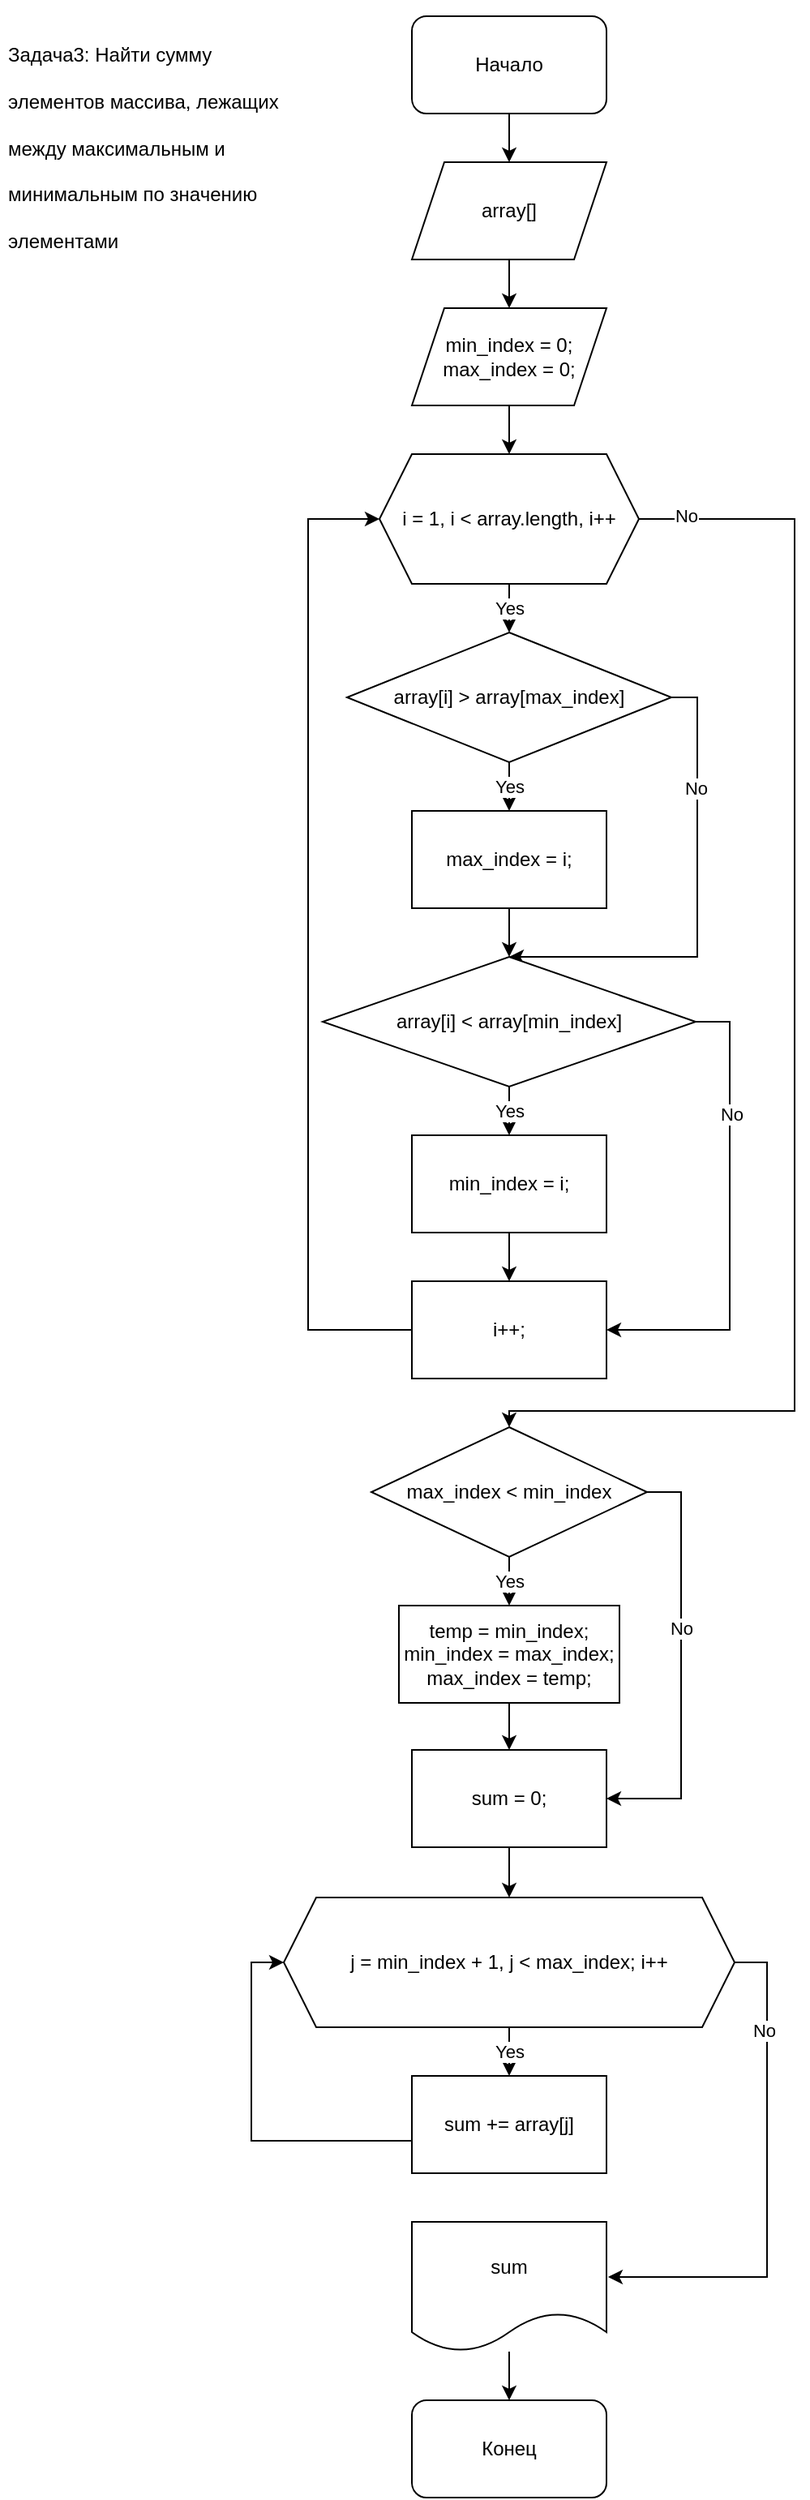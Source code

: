 <mxfile version="21.4.0" type="device">
  <diagram name="Страница 1" id="Dwt0RInNQwHjLRDilIlX">
    <mxGraphModel dx="1596" dy="868" grid="1" gridSize="10" guides="1" tooltips="1" connect="1" arrows="1" fold="1" page="1" pageScale="1" pageWidth="827" pageHeight="1169" math="0" shadow="0">
      <root>
        <mxCell id="0" />
        <mxCell id="1" parent="0" />
        <mxCell id="-B6dtIqJ7kkdnBFxNLt7-14" value="" style="edgeStyle=orthogonalEdgeStyle;rounded=0;orthogonalLoop=1;jettySize=auto;html=1;" parent="1" source="-B6dtIqJ7kkdnBFxNLt7-1" target="-B6dtIqJ7kkdnBFxNLt7-2" edge="1">
          <mxGeometry relative="1" as="geometry" />
        </mxCell>
        <mxCell id="-B6dtIqJ7kkdnBFxNLt7-1" value="Начало" style="rounded=1;whiteSpace=wrap;html=1;" parent="1" vertex="1">
          <mxGeometry x="354" y="40" width="120" height="60" as="geometry" />
        </mxCell>
        <mxCell id="-B6dtIqJ7kkdnBFxNLt7-15" value="" style="edgeStyle=orthogonalEdgeStyle;rounded=0;orthogonalLoop=1;jettySize=auto;html=1;" parent="1" source="-B6dtIqJ7kkdnBFxNLt7-2" target="-B6dtIqJ7kkdnBFxNLt7-3" edge="1">
          <mxGeometry relative="1" as="geometry" />
        </mxCell>
        <mxCell id="-B6dtIqJ7kkdnBFxNLt7-2" value="array[]" style="shape=parallelogram;perimeter=parallelogramPerimeter;whiteSpace=wrap;html=1;fixedSize=1;" parent="1" vertex="1">
          <mxGeometry x="354" y="130" width="120" height="60" as="geometry" />
        </mxCell>
        <mxCell id="-B6dtIqJ7kkdnBFxNLt7-16" value="" style="edgeStyle=orthogonalEdgeStyle;rounded=0;orthogonalLoop=1;jettySize=auto;html=1;" parent="1" source="-B6dtIqJ7kkdnBFxNLt7-3" target="-B6dtIqJ7kkdnBFxNLt7-4" edge="1">
          <mxGeometry relative="1" as="geometry" />
        </mxCell>
        <mxCell id="-B6dtIqJ7kkdnBFxNLt7-3" value="min_index = 0;&lt;br&gt;max_index = 0;" style="shape=parallelogram;perimeter=parallelogramPerimeter;whiteSpace=wrap;html=1;fixedSize=1;" parent="1" vertex="1">
          <mxGeometry x="354" y="220" width="120" height="60" as="geometry" />
        </mxCell>
        <mxCell id="-B6dtIqJ7kkdnBFxNLt7-10" value="Yes" style="edgeStyle=orthogonalEdgeStyle;rounded=0;orthogonalLoop=1;jettySize=auto;html=1;" parent="1" source="-B6dtIqJ7kkdnBFxNLt7-4" target="-B6dtIqJ7kkdnBFxNLt7-5" edge="1">
          <mxGeometry relative="1" as="geometry" />
        </mxCell>
        <mxCell id="-B6dtIqJ7kkdnBFxNLt7-35" style="edgeStyle=orthogonalEdgeStyle;rounded=0;orthogonalLoop=1;jettySize=auto;html=1;entryX=0.5;entryY=0;entryDx=0;entryDy=0;" parent="1" source="-B6dtIqJ7kkdnBFxNLt7-4" target="-B6dtIqJ7kkdnBFxNLt7-27" edge="1">
          <mxGeometry relative="1" as="geometry">
            <Array as="points">
              <mxPoint x="590" y="350" />
              <mxPoint x="590" y="900" />
              <mxPoint x="414" y="900" />
            </Array>
          </mxGeometry>
        </mxCell>
        <mxCell id="-B6dtIqJ7kkdnBFxNLt7-44" value="No" style="edgeLabel;html=1;align=center;verticalAlign=middle;resizable=0;points=[];" parent="-B6dtIqJ7kkdnBFxNLt7-35" vertex="1" connectable="0">
          <mxGeometry x="-0.93" y="2" relative="1" as="geometry">
            <mxPoint as="offset" />
          </mxGeometry>
        </mxCell>
        <mxCell id="-B6dtIqJ7kkdnBFxNLt7-4" value="i = 1, i &amp;lt; array.length, i++" style="shape=hexagon;perimeter=hexagonPerimeter2;whiteSpace=wrap;html=1;fixedSize=1;" parent="1" vertex="1">
          <mxGeometry x="334" y="310" width="160" height="80" as="geometry" />
        </mxCell>
        <mxCell id="-B6dtIqJ7kkdnBFxNLt7-11" value="Yes" style="edgeStyle=orthogonalEdgeStyle;rounded=0;orthogonalLoop=1;jettySize=auto;html=1;" parent="1" source="-B6dtIqJ7kkdnBFxNLt7-5" target="-B6dtIqJ7kkdnBFxNLt7-7" edge="1">
          <mxGeometry relative="1" as="geometry" />
        </mxCell>
        <mxCell id="-B6dtIqJ7kkdnBFxNLt7-17" style="edgeStyle=orthogonalEdgeStyle;rounded=0;orthogonalLoop=1;jettySize=auto;html=1;entryX=0.5;entryY=0;entryDx=0;entryDy=0;" parent="1" source="-B6dtIqJ7kkdnBFxNLt7-5" target="-B6dtIqJ7kkdnBFxNLt7-8" edge="1">
          <mxGeometry relative="1" as="geometry">
            <mxPoint x="530" y="630" as="targetPoint" />
            <Array as="points">
              <mxPoint x="530" y="460" />
              <mxPoint x="530" y="620" />
            </Array>
          </mxGeometry>
        </mxCell>
        <mxCell id="-B6dtIqJ7kkdnBFxNLt7-43" value="No" style="edgeLabel;html=1;align=center;verticalAlign=middle;resizable=0;points=[];" parent="-B6dtIqJ7kkdnBFxNLt7-17" vertex="1" connectable="0">
          <mxGeometry x="-0.507" y="-1" relative="1" as="geometry">
            <mxPoint as="offset" />
          </mxGeometry>
        </mxCell>
        <mxCell id="-B6dtIqJ7kkdnBFxNLt7-5" value="array[i] &amp;gt; array[max_index]" style="rhombus;whiteSpace=wrap;html=1;" parent="1" vertex="1">
          <mxGeometry x="314" y="420" width="200" height="80" as="geometry" />
        </mxCell>
        <mxCell id="-B6dtIqJ7kkdnBFxNLt7-12" value="" style="edgeStyle=orthogonalEdgeStyle;rounded=0;orthogonalLoop=1;jettySize=auto;html=1;" parent="1" source="-B6dtIqJ7kkdnBFxNLt7-7" target="-B6dtIqJ7kkdnBFxNLt7-8" edge="1">
          <mxGeometry relative="1" as="geometry" />
        </mxCell>
        <mxCell id="-B6dtIqJ7kkdnBFxNLt7-7" value="max_index = i;" style="rounded=0;whiteSpace=wrap;html=1;" parent="1" vertex="1">
          <mxGeometry x="354" y="530" width="120" height="60" as="geometry" />
        </mxCell>
        <mxCell id="-B6dtIqJ7kkdnBFxNLt7-13" value="Yes" style="edgeStyle=orthogonalEdgeStyle;rounded=0;orthogonalLoop=1;jettySize=auto;html=1;" parent="1" source="-B6dtIqJ7kkdnBFxNLt7-8" target="-B6dtIqJ7kkdnBFxNLt7-9" edge="1">
          <mxGeometry relative="1" as="geometry" />
        </mxCell>
        <mxCell id="-B6dtIqJ7kkdnBFxNLt7-20" style="edgeStyle=orthogonalEdgeStyle;rounded=0;orthogonalLoop=1;jettySize=auto;html=1;entryX=1;entryY=0.5;entryDx=0;entryDy=0;" parent="1" source="-B6dtIqJ7kkdnBFxNLt7-8" target="-B6dtIqJ7kkdnBFxNLt7-18" edge="1">
          <mxGeometry relative="1" as="geometry">
            <Array as="points">
              <mxPoint x="550" y="660" />
              <mxPoint x="550" y="850" />
            </Array>
          </mxGeometry>
        </mxCell>
        <mxCell id="-B6dtIqJ7kkdnBFxNLt7-45" value="No" style="edgeLabel;html=1;align=center;verticalAlign=middle;resizable=0;points=[];" parent="-B6dtIqJ7kkdnBFxNLt7-20" vertex="1" connectable="0">
          <mxGeometry x="-0.456" y="1" relative="1" as="geometry">
            <mxPoint as="offset" />
          </mxGeometry>
        </mxCell>
        <mxCell id="-B6dtIqJ7kkdnBFxNLt7-8" value="array[i] &amp;lt; array[min_index]" style="rhombus;whiteSpace=wrap;html=1;" parent="1" vertex="1">
          <mxGeometry x="299" y="620" width="230" height="80" as="geometry" />
        </mxCell>
        <mxCell id="-B6dtIqJ7kkdnBFxNLt7-19" value="" style="edgeStyle=orthogonalEdgeStyle;rounded=0;orthogonalLoop=1;jettySize=auto;html=1;" parent="1" source="-B6dtIqJ7kkdnBFxNLt7-9" target="-B6dtIqJ7kkdnBFxNLt7-18" edge="1">
          <mxGeometry relative="1" as="geometry" />
        </mxCell>
        <mxCell id="-B6dtIqJ7kkdnBFxNLt7-9" value="min_index = i;" style="rounded=0;whiteSpace=wrap;html=1;" parent="1" vertex="1">
          <mxGeometry x="354" y="730" width="120" height="60" as="geometry" />
        </mxCell>
        <mxCell id="-B6dtIqJ7kkdnBFxNLt7-21" style="edgeStyle=orthogonalEdgeStyle;rounded=0;orthogonalLoop=1;jettySize=auto;html=1;entryX=0;entryY=0.5;entryDx=0;entryDy=0;" parent="1" source="-B6dtIqJ7kkdnBFxNLt7-18" target="-B6dtIqJ7kkdnBFxNLt7-4" edge="1">
          <mxGeometry relative="1" as="geometry">
            <Array as="points">
              <mxPoint x="290" y="850" />
              <mxPoint x="290" y="350" />
            </Array>
          </mxGeometry>
        </mxCell>
        <mxCell id="-B6dtIqJ7kkdnBFxNLt7-18" value="i++;" style="rounded=0;whiteSpace=wrap;html=1;" parent="1" vertex="1">
          <mxGeometry x="354" y="820" width="120" height="60" as="geometry" />
        </mxCell>
        <mxCell id="-B6dtIqJ7kkdnBFxNLt7-26" value="&lt;h1&gt;&lt;span style=&quot;font-size: 12px; font-weight: 400;&quot;&gt;Задача3: Найти сумму элементов массива, лежащих между максимальным и минимальным по значению элементами&lt;/span&gt;&lt;/h1&gt;&lt;div&gt;&lt;span style=&quot;font-size: 12px; font-weight: 400;&quot;&gt;&lt;br&gt;&lt;/span&gt;&lt;/div&gt;" style="text;html=1;strokeColor=none;fillColor=none;spacing=5;spacingTop=-20;whiteSpace=wrap;overflow=hidden;rounded=0;" parent="1" vertex="1">
          <mxGeometry x="100" y="40" width="190" height="150" as="geometry" />
        </mxCell>
        <mxCell id="-B6dtIqJ7kkdnBFxNLt7-38" style="edgeStyle=orthogonalEdgeStyle;rounded=0;orthogonalLoop=1;jettySize=auto;html=1;entryX=1;entryY=0.5;entryDx=0;entryDy=0;" parent="1" source="-B6dtIqJ7kkdnBFxNLt7-27" target="-B6dtIqJ7kkdnBFxNLt7-30" edge="1">
          <mxGeometry relative="1" as="geometry">
            <Array as="points">
              <mxPoint x="520" y="950" />
              <mxPoint x="520" y="1139" />
            </Array>
          </mxGeometry>
        </mxCell>
        <mxCell id="-B6dtIqJ7kkdnBFxNLt7-42" value="No" style="edgeLabel;html=1;align=center;verticalAlign=middle;resizable=0;points=[];" parent="-B6dtIqJ7kkdnBFxNLt7-38" vertex="1" connectable="0">
          <mxGeometry x="-0.18" relative="1" as="geometry">
            <mxPoint as="offset" />
          </mxGeometry>
        </mxCell>
        <mxCell id="-B6dtIqJ7kkdnBFxNLt7-40" value="Yes" style="edgeStyle=orthogonalEdgeStyle;rounded=0;orthogonalLoop=1;jettySize=auto;html=1;entryX=0.5;entryY=0;entryDx=0;entryDy=0;" parent="1" source="-B6dtIqJ7kkdnBFxNLt7-27" target="-B6dtIqJ7kkdnBFxNLt7-28" edge="1">
          <mxGeometry relative="1" as="geometry" />
        </mxCell>
        <mxCell id="-B6dtIqJ7kkdnBFxNLt7-27" value="max_index &amp;lt; min_index" style="rhombus;whiteSpace=wrap;html=1;" parent="1" vertex="1">
          <mxGeometry x="329" y="910" width="170" height="80" as="geometry" />
        </mxCell>
        <mxCell id="-B6dtIqJ7kkdnBFxNLt7-41" value="" style="edgeStyle=orthogonalEdgeStyle;rounded=0;orthogonalLoop=1;jettySize=auto;html=1;" parent="1" source="-B6dtIqJ7kkdnBFxNLt7-28" target="-B6dtIqJ7kkdnBFxNLt7-30" edge="1">
          <mxGeometry relative="1" as="geometry" />
        </mxCell>
        <mxCell id="-B6dtIqJ7kkdnBFxNLt7-28" value="temp = min_index;&lt;br&gt;min_index = max_index;&lt;br&gt;max_index = temp;" style="rounded=0;whiteSpace=wrap;html=1;" parent="1" vertex="1">
          <mxGeometry x="346" y="1020" width="136" height="60" as="geometry" />
        </mxCell>
        <mxCell id="-B6dtIqJ7kkdnBFxNLt7-46" value="Yes" style="edgeStyle=orthogonalEdgeStyle;rounded=0;orthogonalLoop=1;jettySize=auto;html=1;" parent="1" source="-B6dtIqJ7kkdnBFxNLt7-29" target="-B6dtIqJ7kkdnBFxNLt7-31" edge="1">
          <mxGeometry relative="1" as="geometry" />
        </mxCell>
        <mxCell id="-B6dtIqJ7kkdnBFxNLt7-49" style="edgeStyle=orthogonalEdgeStyle;rounded=0;orthogonalLoop=1;jettySize=auto;html=1;entryX=1.008;entryY=0.425;entryDx=0;entryDy=0;entryPerimeter=0;" parent="1" source="-B6dtIqJ7kkdnBFxNLt7-29" target="-B6dtIqJ7kkdnBFxNLt7-32" edge="1">
          <mxGeometry relative="1" as="geometry">
            <Array as="points">
              <mxPoint x="573" y="1240" />
              <mxPoint x="573" y="1434" />
            </Array>
          </mxGeometry>
        </mxCell>
        <mxCell id="-B6dtIqJ7kkdnBFxNLt7-50" value="No" style="edgeLabel;html=1;align=center;verticalAlign=middle;resizable=0;points=[];" parent="-B6dtIqJ7kkdnBFxNLt7-49" vertex="1" connectable="0">
          <mxGeometry x="-0.603" y="-2" relative="1" as="geometry">
            <mxPoint as="offset" />
          </mxGeometry>
        </mxCell>
        <mxCell id="-B6dtIqJ7kkdnBFxNLt7-29" value="j = min_index + 1, j &amp;lt; max_index; i++" style="shape=hexagon;perimeter=hexagonPerimeter2;whiteSpace=wrap;html=1;fixedSize=1;" parent="1" vertex="1">
          <mxGeometry x="275" y="1200" width="278" height="80" as="geometry" />
        </mxCell>
        <mxCell id="-B6dtIqJ7kkdnBFxNLt7-37" value="" style="edgeStyle=orthogonalEdgeStyle;rounded=0;orthogonalLoop=1;jettySize=auto;html=1;" parent="1" source="-B6dtIqJ7kkdnBFxNLt7-30" target="-B6dtIqJ7kkdnBFxNLt7-29" edge="1">
          <mxGeometry relative="1" as="geometry" />
        </mxCell>
        <mxCell id="-B6dtIqJ7kkdnBFxNLt7-30" value="sum = 0;" style="rounded=0;whiteSpace=wrap;html=1;" parent="1" vertex="1">
          <mxGeometry x="354" y="1109" width="120" height="60" as="geometry" />
        </mxCell>
        <mxCell id="-B6dtIqJ7kkdnBFxNLt7-48" style="edgeStyle=orthogonalEdgeStyle;rounded=0;orthogonalLoop=1;jettySize=auto;html=1;entryX=0;entryY=0.5;entryDx=0;entryDy=0;" parent="1" source="-B6dtIqJ7kkdnBFxNLt7-31" target="-B6dtIqJ7kkdnBFxNLt7-29" edge="1">
          <mxGeometry relative="1" as="geometry">
            <mxPoint x="260" y="1240" as="targetPoint" />
            <Array as="points">
              <mxPoint x="255" y="1350" />
              <mxPoint x="255" y="1240" />
            </Array>
          </mxGeometry>
        </mxCell>
        <mxCell id="-B6dtIqJ7kkdnBFxNLt7-31" value="sum += array[j]" style="rounded=0;whiteSpace=wrap;html=1;" parent="1" vertex="1">
          <mxGeometry x="354" y="1310" width="120" height="60" as="geometry" />
        </mxCell>
        <mxCell id="-B6dtIqJ7kkdnBFxNLt7-51" value="" style="edgeStyle=orthogonalEdgeStyle;rounded=0;orthogonalLoop=1;jettySize=auto;html=1;" parent="1" source="-B6dtIqJ7kkdnBFxNLt7-32" target="-B6dtIqJ7kkdnBFxNLt7-33" edge="1">
          <mxGeometry relative="1" as="geometry" />
        </mxCell>
        <mxCell id="-B6dtIqJ7kkdnBFxNLt7-32" value="sum" style="shape=document;whiteSpace=wrap;html=1;boundedLbl=1;" parent="1" vertex="1">
          <mxGeometry x="354" y="1400" width="120" height="80" as="geometry" />
        </mxCell>
        <mxCell id="-B6dtIqJ7kkdnBFxNLt7-33" value="Конец" style="rounded=1;whiteSpace=wrap;html=1;" parent="1" vertex="1">
          <mxGeometry x="354" y="1510" width="120" height="60" as="geometry" />
        </mxCell>
      </root>
    </mxGraphModel>
  </diagram>
</mxfile>
